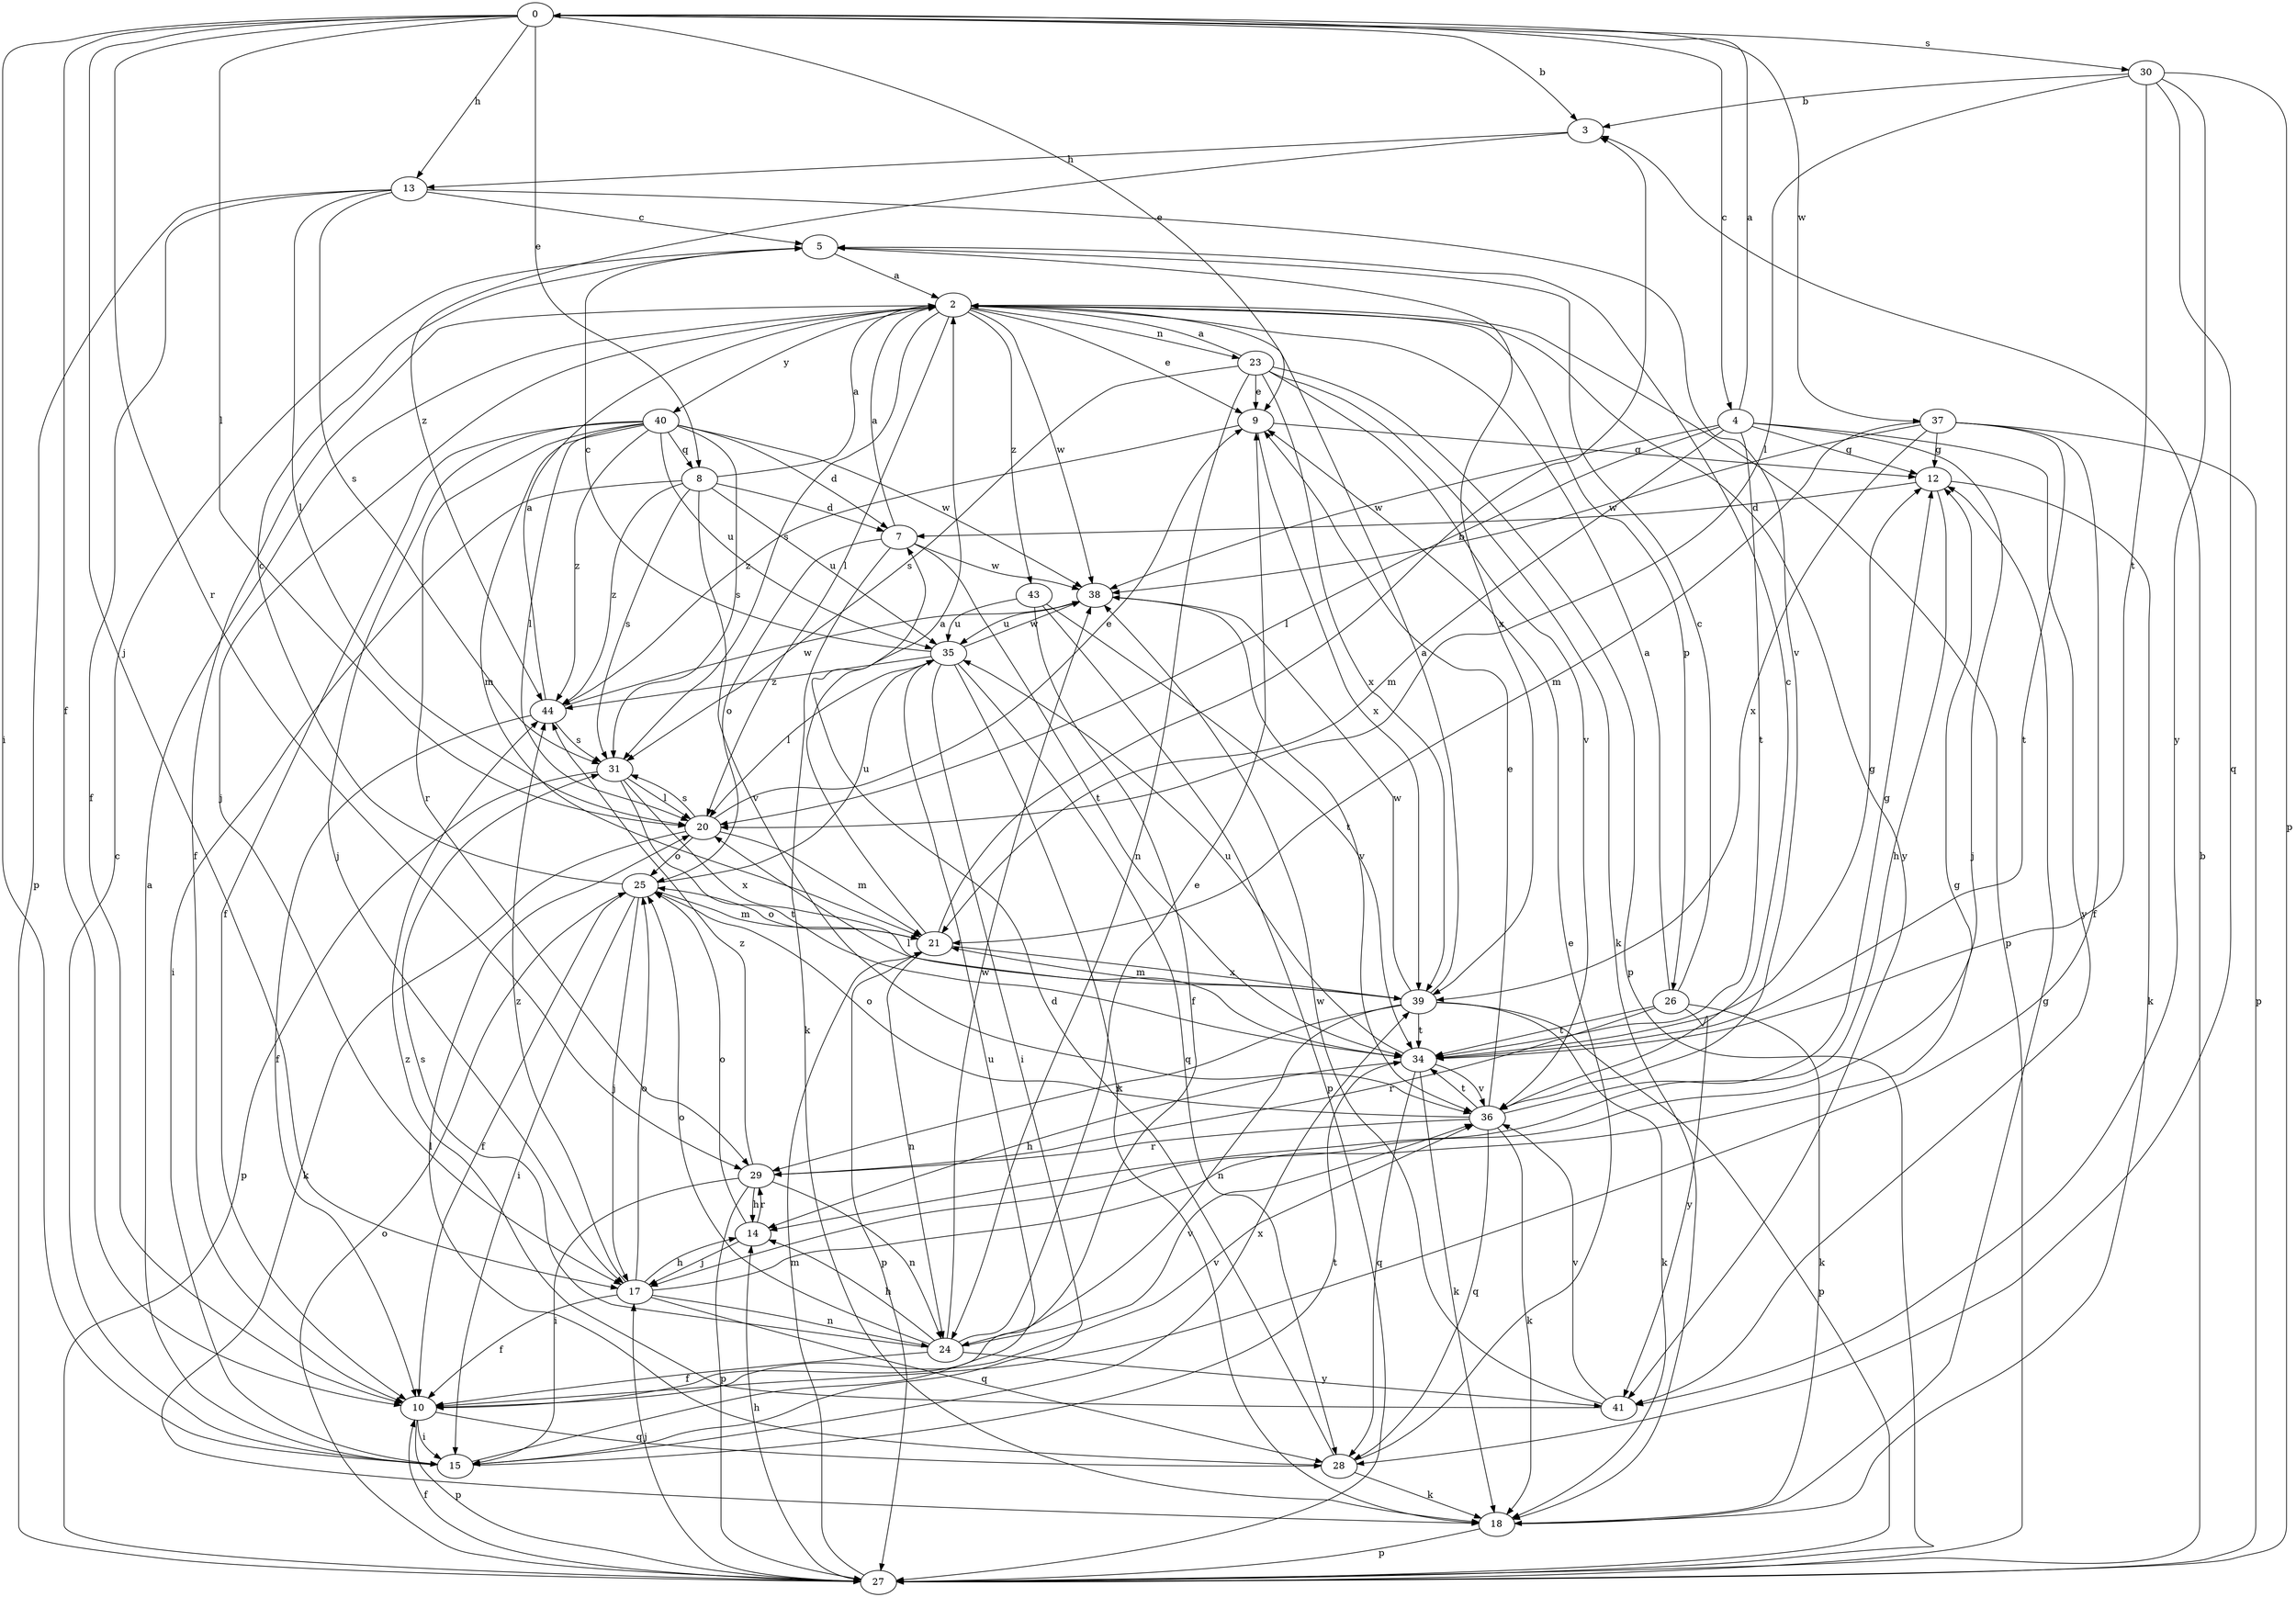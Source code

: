 strict digraph  {
0;
2;
3;
4;
5;
7;
8;
9;
10;
12;
13;
14;
15;
17;
18;
20;
21;
23;
24;
25;
26;
27;
28;
29;
30;
31;
34;
35;
36;
37;
38;
39;
40;
41;
43;
44;
0 -> 3  [label=b];
0 -> 4  [label=c];
0 -> 8  [label=e];
0 -> 9  [label=e];
0 -> 10  [label=f];
0 -> 13  [label=h];
0 -> 15  [label=i];
0 -> 17  [label=j];
0 -> 20  [label=l];
0 -> 29  [label=r];
0 -> 30  [label=s];
0 -> 37  [label=w];
2 -> 9  [label=e];
2 -> 10  [label=f];
2 -> 17  [label=j];
2 -> 20  [label=l];
2 -> 23  [label=n];
2 -> 26  [label=p];
2 -> 27  [label=p];
2 -> 31  [label=s];
2 -> 38  [label=w];
2 -> 40  [label=y];
2 -> 41  [label=y];
2 -> 43  [label=z];
3 -> 13  [label=h];
3 -> 44  [label=z];
4 -> 0  [label=a];
4 -> 12  [label=g];
4 -> 17  [label=j];
4 -> 20  [label=l];
4 -> 21  [label=m];
4 -> 34  [label=t];
4 -> 38  [label=w];
4 -> 41  [label=y];
5 -> 2  [label=a];
5 -> 39  [label=x];
7 -> 2  [label=a];
7 -> 18  [label=k];
7 -> 25  [label=o];
7 -> 34  [label=t];
7 -> 38  [label=w];
8 -> 2  [label=a];
8 -> 7  [label=d];
8 -> 15  [label=i];
8 -> 31  [label=s];
8 -> 35  [label=u];
8 -> 36  [label=v];
8 -> 44  [label=z];
9 -> 12  [label=g];
9 -> 39  [label=x];
9 -> 44  [label=z];
10 -> 15  [label=i];
10 -> 27  [label=p];
10 -> 28  [label=q];
10 -> 36  [label=v];
12 -> 7  [label=d];
12 -> 14  [label=h];
12 -> 18  [label=k];
13 -> 5  [label=c];
13 -> 10  [label=f];
13 -> 20  [label=l];
13 -> 27  [label=p];
13 -> 31  [label=s];
13 -> 36  [label=v];
14 -> 17  [label=j];
14 -> 25  [label=o];
14 -> 29  [label=r];
15 -> 2  [label=a];
15 -> 5  [label=c];
15 -> 34  [label=t];
15 -> 35  [label=u];
15 -> 39  [label=x];
17 -> 10  [label=f];
17 -> 12  [label=g];
17 -> 14  [label=h];
17 -> 24  [label=n];
17 -> 25  [label=o];
17 -> 28  [label=q];
17 -> 44  [label=z];
18 -> 12  [label=g];
18 -> 27  [label=p];
20 -> 9  [label=e];
20 -> 18  [label=k];
20 -> 21  [label=m];
20 -> 25  [label=o];
20 -> 31  [label=s];
21 -> 2  [label=a];
21 -> 3  [label=b];
21 -> 24  [label=n];
21 -> 25  [label=o];
21 -> 27  [label=p];
21 -> 39  [label=x];
23 -> 2  [label=a];
23 -> 9  [label=e];
23 -> 18  [label=k];
23 -> 24  [label=n];
23 -> 27  [label=p];
23 -> 31  [label=s];
23 -> 36  [label=v];
23 -> 39  [label=x];
24 -> 9  [label=e];
24 -> 10  [label=f];
24 -> 14  [label=h];
24 -> 25  [label=o];
24 -> 31  [label=s];
24 -> 36  [label=v];
24 -> 38  [label=w];
24 -> 41  [label=y];
25 -> 5  [label=c];
25 -> 10  [label=f];
25 -> 15  [label=i];
25 -> 17  [label=j];
25 -> 21  [label=m];
25 -> 35  [label=u];
26 -> 2  [label=a];
26 -> 5  [label=c];
26 -> 18  [label=k];
26 -> 29  [label=r];
26 -> 34  [label=t];
26 -> 41  [label=y];
27 -> 3  [label=b];
27 -> 10  [label=f];
27 -> 14  [label=h];
27 -> 17  [label=j];
27 -> 21  [label=m];
27 -> 25  [label=o];
28 -> 7  [label=d];
28 -> 9  [label=e];
28 -> 18  [label=k];
28 -> 20  [label=l];
29 -> 14  [label=h];
29 -> 15  [label=i];
29 -> 24  [label=n];
29 -> 27  [label=p];
29 -> 44  [label=z];
30 -> 3  [label=b];
30 -> 20  [label=l];
30 -> 27  [label=p];
30 -> 28  [label=q];
30 -> 34  [label=t];
30 -> 41  [label=y];
31 -> 20  [label=l];
31 -> 27  [label=p];
31 -> 34  [label=t];
31 -> 39  [label=x];
34 -> 12  [label=g];
34 -> 14  [label=h];
34 -> 18  [label=k];
34 -> 20  [label=l];
34 -> 28  [label=q];
34 -> 35  [label=u];
34 -> 36  [label=v];
35 -> 5  [label=c];
35 -> 15  [label=i];
35 -> 18  [label=k];
35 -> 20  [label=l];
35 -> 28  [label=q];
35 -> 38  [label=w];
35 -> 44  [label=z];
36 -> 5  [label=c];
36 -> 9  [label=e];
36 -> 12  [label=g];
36 -> 18  [label=k];
36 -> 25  [label=o];
36 -> 28  [label=q];
36 -> 29  [label=r];
36 -> 34  [label=t];
37 -> 10  [label=f];
37 -> 12  [label=g];
37 -> 21  [label=m];
37 -> 27  [label=p];
37 -> 34  [label=t];
37 -> 38  [label=w];
37 -> 39  [label=x];
38 -> 35  [label=u];
38 -> 36  [label=v];
39 -> 2  [label=a];
39 -> 18  [label=k];
39 -> 21  [label=m];
39 -> 24  [label=n];
39 -> 27  [label=p];
39 -> 29  [label=r];
39 -> 34  [label=t];
39 -> 38  [label=w];
40 -> 7  [label=d];
40 -> 10  [label=f];
40 -> 17  [label=j];
40 -> 20  [label=l];
40 -> 21  [label=m];
40 -> 29  [label=r];
40 -> 31  [label=s];
40 -> 35  [label=u];
40 -> 38  [label=w];
40 -> 44  [label=z];
40 -> 8  [label=q];
41 -> 36  [label=v];
41 -> 38  [label=w];
41 -> 44  [label=z];
43 -> 10  [label=f];
43 -> 27  [label=p];
43 -> 34  [label=t];
43 -> 35  [label=u];
44 -> 2  [label=a];
44 -> 10  [label=f];
44 -> 31  [label=s];
44 -> 38  [label=w];
}
